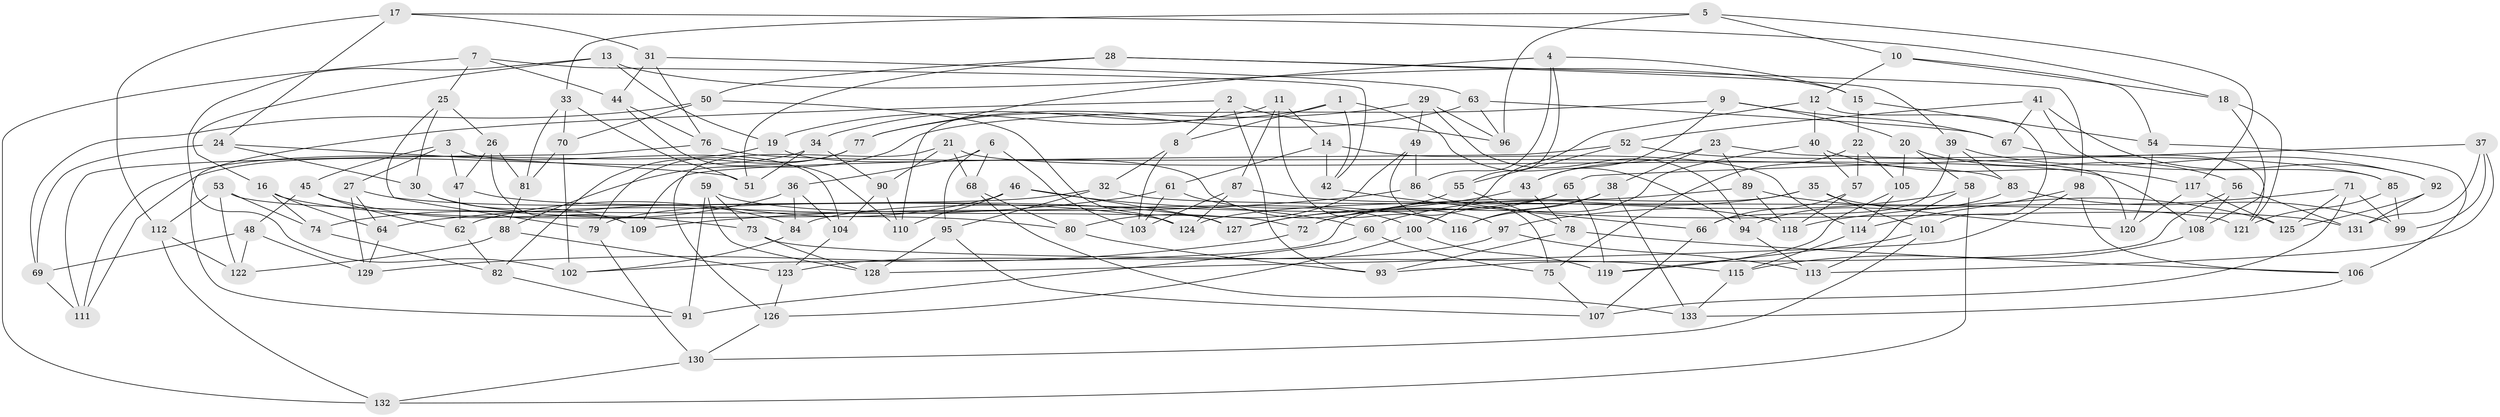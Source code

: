 // Generated by graph-tools (version 1.1) at 2025/57/03/09/25 04:57:24]
// undirected, 133 vertices, 266 edges
graph export_dot {
graph [start="1"]
  node [color=gray90,style=filled];
  1;
  2;
  3;
  4;
  5;
  6;
  7;
  8;
  9;
  10;
  11;
  12;
  13;
  14;
  15;
  16;
  17;
  18;
  19;
  20;
  21;
  22;
  23;
  24;
  25;
  26;
  27;
  28;
  29;
  30;
  31;
  32;
  33;
  34;
  35;
  36;
  37;
  38;
  39;
  40;
  41;
  42;
  43;
  44;
  45;
  46;
  47;
  48;
  49;
  50;
  51;
  52;
  53;
  54;
  55;
  56;
  57;
  58;
  59;
  60;
  61;
  62;
  63;
  64;
  65;
  66;
  67;
  68;
  69;
  70;
  71;
  72;
  73;
  74;
  75;
  76;
  77;
  78;
  79;
  80;
  81;
  82;
  83;
  84;
  85;
  86;
  87;
  88;
  89;
  90;
  91;
  92;
  93;
  94;
  95;
  96;
  97;
  98;
  99;
  100;
  101;
  102;
  103;
  104;
  105;
  106;
  107;
  108;
  109;
  110;
  111;
  112;
  113;
  114;
  115;
  116;
  117;
  118;
  119;
  120;
  121;
  122;
  123;
  124;
  125;
  126;
  127;
  128;
  129;
  130;
  131;
  132;
  133;
  1 -- 34;
  1 -- 42;
  1 -- 8;
  1 -- 94;
  2 -- 96;
  2 -- 91;
  2 -- 93;
  2 -- 8;
  3 -- 45;
  3 -- 27;
  3 -- 104;
  3 -- 47;
  4 -- 15;
  4 -- 86;
  4 -- 55;
  4 -- 110;
  5 -- 10;
  5 -- 96;
  5 -- 117;
  5 -- 33;
  6 -- 68;
  6 -- 36;
  6 -- 103;
  6 -- 95;
  7 -- 42;
  7 -- 44;
  7 -- 25;
  7 -- 132;
  8 -- 103;
  8 -- 32;
  9 -- 43;
  9 -- 67;
  9 -- 20;
  9 -- 88;
  10 -- 12;
  10 -- 18;
  10 -- 54;
  11 -- 87;
  11 -- 116;
  11 -- 19;
  11 -- 14;
  12 -- 101;
  12 -- 100;
  12 -- 40;
  13 -- 102;
  13 -- 16;
  13 -- 15;
  13 -- 19;
  14 -- 42;
  14 -- 61;
  14 -- 114;
  15 -- 54;
  15 -- 22;
  16 -- 80;
  16 -- 74;
  16 -- 64;
  17 -- 24;
  17 -- 112;
  17 -- 31;
  17 -- 18;
  18 -- 108;
  18 -- 121;
  19 -- 111;
  19 -- 97;
  20 -- 105;
  20 -- 58;
  20 -- 56;
  21 -- 126;
  21 -- 68;
  21 -- 90;
  21 -- 108;
  22 -- 105;
  22 -- 75;
  22 -- 57;
  23 -- 43;
  23 -- 89;
  23 -- 38;
  23 -- 120;
  24 -- 51;
  24 -- 69;
  24 -- 30;
  25 -- 26;
  25 -- 79;
  25 -- 30;
  26 -- 109;
  26 -- 81;
  26 -- 47;
  27 -- 64;
  27 -- 124;
  27 -- 129;
  28 -- 98;
  28 -- 50;
  28 -- 51;
  28 -- 39;
  29 -- 77;
  29 -- 49;
  29 -- 94;
  29 -- 96;
  30 -- 109;
  30 -- 84;
  31 -- 44;
  31 -- 63;
  31 -- 76;
  32 -- 95;
  32 -- 121;
  32 -- 79;
  33 -- 51;
  33 -- 70;
  33 -- 81;
  34 -- 51;
  34 -- 90;
  34 -- 111;
  35 -- 101;
  35 -- 102;
  35 -- 120;
  35 -- 60;
  36 -- 74;
  36 -- 84;
  36 -- 104;
  37 -- 65;
  37 -- 131;
  37 -- 113;
  37 -- 99;
  38 -- 133;
  38 -- 72;
  38 -- 116;
  39 -- 92;
  39 -- 66;
  39 -- 83;
  40 -- 116;
  40 -- 57;
  40 -- 117;
  41 -- 92;
  41 -- 67;
  41 -- 85;
  41 -- 52;
  42 -- 66;
  43 -- 127;
  43 -- 78;
  44 -- 76;
  44 -- 110;
  45 -- 48;
  45 -- 62;
  45 -- 73;
  46 -- 60;
  46 -- 62;
  46 -- 110;
  46 -- 127;
  47 -- 127;
  47 -- 62;
  48 -- 69;
  48 -- 129;
  48 -- 122;
  49 -- 80;
  49 -- 86;
  49 -- 75;
  50 -- 69;
  50 -- 124;
  50 -- 70;
  52 -- 85;
  52 -- 109;
  52 -- 55;
  53 -- 72;
  53 -- 74;
  53 -- 112;
  53 -- 122;
  54 -- 106;
  54 -- 120;
  55 -- 78;
  55 -- 127;
  56 -- 108;
  56 -- 131;
  56 -- 93;
  57 -- 66;
  57 -- 118;
  58 -- 113;
  58 -- 97;
  58 -- 132;
  59 -- 91;
  59 -- 128;
  59 -- 116;
  59 -- 73;
  60 -- 91;
  60 -- 75;
  61 -- 103;
  61 -- 100;
  61 -- 64;
  62 -- 82;
  63 -- 77;
  63 -- 67;
  63 -- 96;
  64 -- 129;
  65 -- 72;
  65 -- 84;
  65 -- 119;
  66 -- 107;
  67 -- 121;
  68 -- 133;
  68 -- 80;
  69 -- 111;
  70 -- 102;
  70 -- 81;
  71 -- 125;
  71 -- 107;
  71 -- 118;
  71 -- 99;
  72 -- 129;
  73 -- 128;
  73 -- 115;
  74 -- 82;
  75 -- 107;
  76 -- 83;
  76 -- 111;
  77 -- 79;
  77 -- 82;
  78 -- 106;
  78 -- 93;
  79 -- 130;
  80 -- 93;
  81 -- 88;
  82 -- 91;
  83 -- 94;
  83 -- 99;
  84 -- 102;
  85 -- 121;
  85 -- 99;
  86 -- 109;
  86 -- 131;
  87 -- 124;
  87 -- 103;
  87 -- 118;
  88 -- 122;
  88 -- 123;
  89 -- 118;
  89 -- 124;
  89 -- 125;
  90 -- 110;
  90 -- 104;
  92 -- 131;
  92 -- 125;
  94 -- 113;
  95 -- 107;
  95 -- 128;
  97 -- 113;
  97 -- 123;
  98 -- 128;
  98 -- 106;
  98 -- 114;
  100 -- 119;
  100 -- 126;
  101 -- 130;
  101 -- 119;
  104 -- 123;
  105 -- 114;
  105 -- 119;
  106 -- 133;
  108 -- 115;
  112 -- 122;
  112 -- 132;
  114 -- 115;
  115 -- 133;
  117 -- 125;
  117 -- 120;
  123 -- 126;
  126 -- 130;
  130 -- 132;
}
